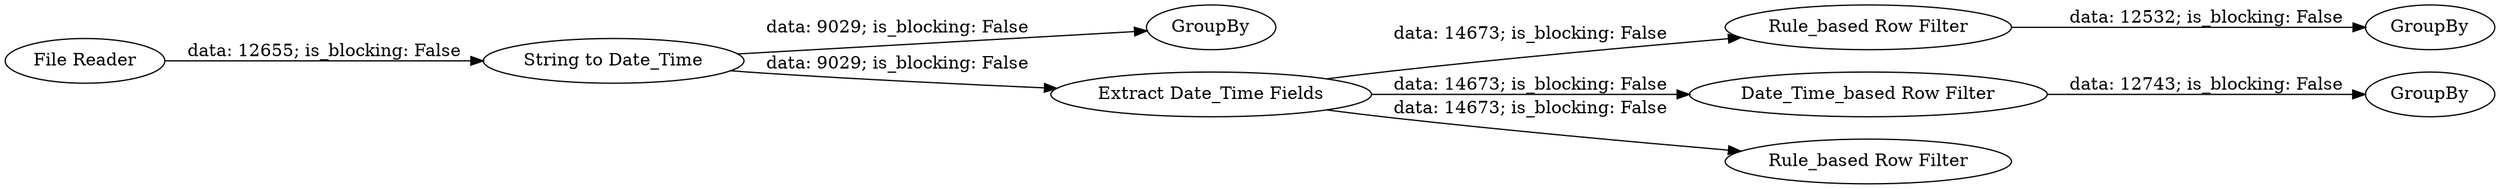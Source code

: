 digraph {
	"7366884107085889816_4" [label="Rule_based Row Filter"]
	"7366884107085889816_6" [label=GroupBy]
	"7366884107085889816_3" [label="Extract Date_Time Fields"]
	"7366884107085889816_1" [label="File Reader"]
	"7366884107085889816_5" [label=GroupBy]
	"7366884107085889816_2" [label="String to Date_Time"]
	"7366884107085889816_9" [label=GroupBy]
	"7366884107085889816_8" [label="Date_Time_based Row Filter"]
	"7366884107085889816_7" [label="Rule_based Row Filter"]
	"7366884107085889816_3" -> "7366884107085889816_8" [label="data: 14673; is_blocking: False"]
	"7366884107085889816_1" -> "7366884107085889816_2" [label="data: 12655; is_blocking: False"]
	"7366884107085889816_3" -> "7366884107085889816_7" [label="data: 14673; is_blocking: False"]
	"7366884107085889816_2" -> "7366884107085889816_3" [label="data: 9029; is_blocking: False"]
	"7366884107085889816_2" -> "7366884107085889816_6" [label="data: 9029; is_blocking: False"]
	"7366884107085889816_8" -> "7366884107085889816_9" [label="data: 12743; is_blocking: False"]
	"7366884107085889816_4" -> "7366884107085889816_5" [label="data: 12532; is_blocking: False"]
	"7366884107085889816_3" -> "7366884107085889816_4" [label="data: 14673; is_blocking: False"]
	rankdir=LR
}
